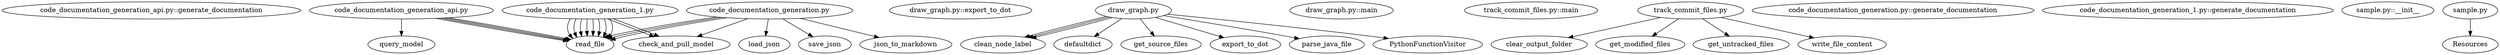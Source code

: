 // Function Call Graph
digraph {
	"code_documentation_generation_api.py::generate_documentation"
	"code_documentation_generation_api.py":"":generate_documentation -> query_model
	"code_documentation_generation_api.py":"":generate_documentation -> read_file
	"code_documentation_generation_api.py":"":generate_documentation -> read_file
	"code_documentation_generation_api.py":"":generate_documentation -> read_file
	"code_documentation_generation_api.py":"":generate_documentation -> read_file
	"draw_graph.py::export_to_dot"
	"draw_graph.py":"":export_to_dot -> clean_node_label
	"draw_graph.py":"":export_to_dot -> clean_node_label
	"draw_graph.py":"":export_to_dot -> clean_node_label
	"draw_graph.py::main"
	"draw_graph.py":"":main -> defaultdict
	"draw_graph.py":"":main -> get_source_files
	"draw_graph.py":"":main -> export_to_dot
	"draw_graph.py":"":main -> parse_java_file
	"draw_graph.py":"":main -> PythonFunctionVisitor
	"track_commit_files.py::main"
	"track_commit_files.py":"":main -> clear_output_folder
	"track_commit_files.py":"":main -> get_modified_files
	"track_commit_files.py":"":main -> get_untracked_files
	"track_commit_files.py":"":main -> write_file_content
	"code_documentation_generation.py::generate_documentation"
	"code_documentation_generation.py":"":generate_documentation -> check_and_pull_model
	"code_documentation_generation.py":"":generate_documentation -> load_json
	"code_documentation_generation.py":"":generate_documentation -> save_json
	"code_documentation_generation.py":"":generate_documentation -> json_to_markdown
	"code_documentation_generation.py":"":generate_documentation -> read_file
	"code_documentation_generation.py":"":generate_documentation -> read_file
	"code_documentation_generation.py":"":generate_documentation -> read_file
	"code_documentation_generation_1.py::generate_documentation"
	"code_documentation_generation_1.py":"":generate_documentation -> check_and_pull_model
	"code_documentation_generation_1.py":"":generate_documentation -> read_file
	"code_documentation_generation_1.py":"":generate_documentation -> read_file
	"code_documentation_generation_1.py":"":generate_documentation -> read_file
	"code_documentation_generation_1.py":"":generate_documentation -> read_file
	"code_documentation_generation_1.py::generate_documentation"
	"code_documentation_generation_1.py":"":generate_documentation -> check_and_pull_model
	"code_documentation_generation_1.py":"":generate_documentation -> read_file
	"code_documentation_generation_1.py":"":generate_documentation -> read_file
	"code_documentation_generation_1.py":"":generate_documentation -> read_file
	"code_documentation_generation_1.py":"":generate_documentation -> read_file
	"sample.py::__init__"
	"sample.py":"":__init__ -> Resources
}

